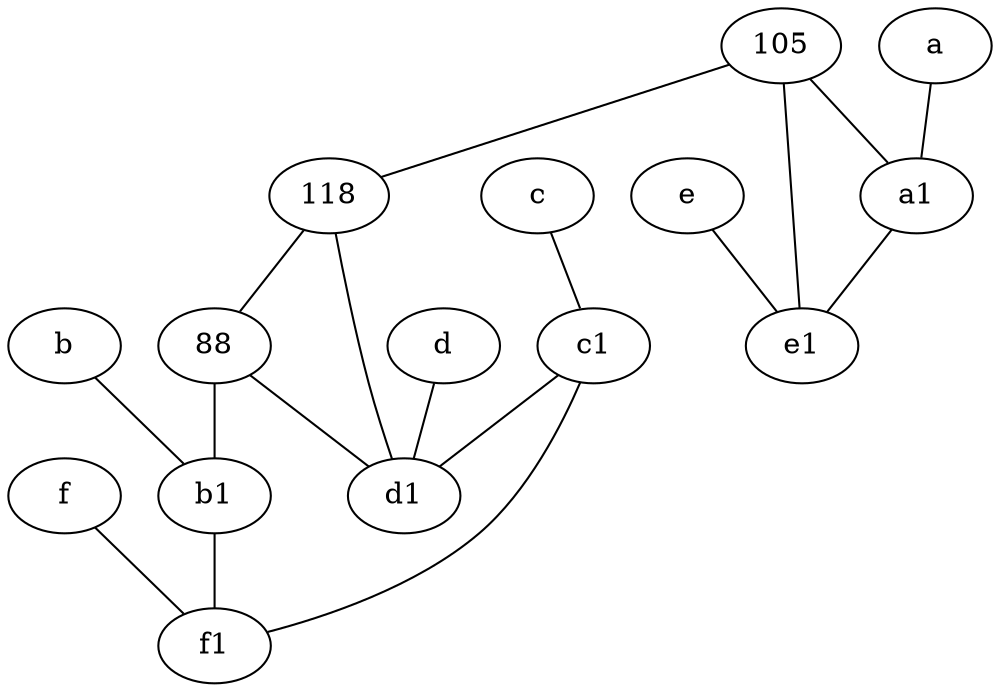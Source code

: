 graph {
	node [labelfontsize=50]
	b1 [labelfontsize=50 pos="9,4!"]
	c1 [labelfontsize=50 pos="4.5,3!"]
	d1 [labelfontsize=50 pos="3,5!"]
	f [labelfontsize=50 pos="3,9!"]
	f1 [labelfontsize=50 pos="3,8!"]
	105 [labelfontsize=50]
	e1 [labelfontsize=50 pos="7,7!"]
	88 [labelfontsize=50]
	118 [labelfontsize=50]
	b [labelfontsize=50 pos="10,4!"]
	c [labelfontsize=50 pos="4.5,2!"]
	e [labelfontsize=50 pos="7,9!"]
	a1 [labelfontsize=50 pos="8,3!"]
	a [labelfontsize=50 pos="8,2!"]
	d [labelfontsize=50 pos="2,5!"]
	c -- c1
	c1 -- f1
	c1 -- d1
	b -- b1
	88 -- b1
	e -- e1
	b1 -- f1
	118 -- d1
	105 -- 118
	a1 -- e1
	f -- f1
	105 -- e1
	a -- a1
	105 -- a1
	d -- d1
	88 -- d1
	118 -- 88
}
